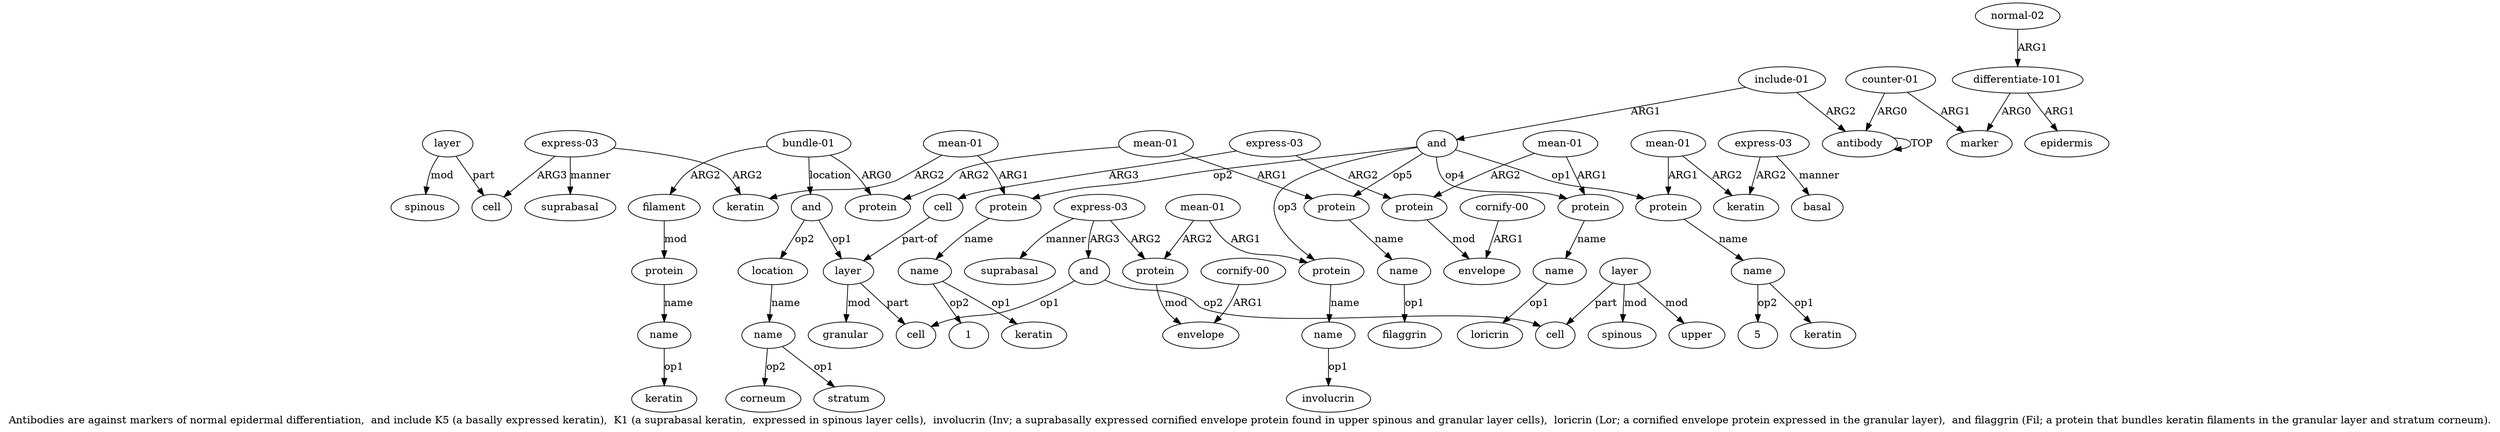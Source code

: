 digraph  {
	graph [label="Antibodies are against markers of normal epidermal differentiation,  and include K5 (a basally expressed keratin),  K1 (a suprabasal \
keratin,  expressed in spinous layer cells),  involucrin (Inv; a suprabasally expressed cornified envelope protein found in upper \
spinous and granular layer cells),  loricrin (Lor; a cornified envelope protein expressed in the granular layer),  and filaggrin (\
Fil; a protein that bundles keratin filaments in the granular layer and stratum corneum)."];
	node [label="\N"];
	a20	 [color=black,
		gold_ind=20,
		gold_label=layer,
		label=layer,
		test_ind=20,
		test_label=layer];
	a21	 [color=black,
		gold_ind=21,
		gold_label=spinous,
		label=spinous,
		test_ind=21,
		test_label=spinous];
	a20 -> a21 [key=0,
	color=black,
	gold_label=mod,
	label=mod,
	test_label=mod];
a19 [color=black,
	gold_ind=19,
	gold_label=cell,
	label=cell,
	test_ind=19,
	test_label=cell];
a20 -> a19 [key=0,
color=black,
gold_label=part,
label=part,
test_label=part];
a22 [color=black,
gold_ind=22,
gold_label=suprabasal,
label=suprabasal,
test_ind=22,
test_label=suprabasal];
a23 [color=black,
gold_ind=23,
gold_label=protein,
label=protein,
test_ind=23,
test_label=protein];
a24 [color=black,
gold_ind=24,
gold_label=name,
label=name,
test_ind=24,
test_label=name];
a23 -> a24 [key=0,
color=black,
gold_label=name,
label=name,
test_label=name];
"a24 involucrin" [color=black,
gold_ind=-1,
gold_label=involucrin,
label=involucrin,
test_ind=-1,
test_label=involucrin];
a24 -> "a24 involucrin" [key=0,
color=black,
gold_label=op1,
label=op1,
test_label=op1];
a25 [color=black,
gold_ind=25,
gold_label="mean-01",
label="mean-01",
test_ind=25,
test_label="mean-01"];
a25 -> a23 [key=0,
color=black,
gold_label=ARG1,
label=ARG1,
test_label=ARG1];
a26 [color=black,
gold_ind=26,
gold_label=protein,
label=protein,
test_ind=26,
test_label=protein];
a25 -> a26 [key=0,
color=black,
gold_label=ARG2,
label=ARG2,
test_label=ARG2];
a27 [color=black,
gold_ind=27,
gold_label=envelope,
label=envelope,
test_ind=27,
test_label=envelope];
a26 -> a27 [key=0,
color=black,
gold_label=mod,
label=mod,
test_label=mod];
a28 [color=black,
gold_ind=28,
gold_label="cornify-00",
label="cornify-00",
test_ind=28,
test_label="cornify-00"];
a28 -> a27 [key=0,
color=black,
gold_label=ARG1,
label=ARG1,
test_label=ARG1];
a29 [color=black,
gold_ind=29,
gold_label="express-03",
label="express-03",
test_ind=29,
test_label="express-03"];
a29 -> a26 [key=0,
color=black,
gold_label=ARG2,
label=ARG2,
test_label=ARG2];
a30 [color=black,
gold_ind=30,
gold_label=and,
label=and,
test_ind=30,
test_label=and];
a29 -> a30 [key=0,
color=black,
gold_label=ARG3,
label=ARG3,
test_label=ARG3];
a38 [color=black,
gold_ind=38,
gold_label=suprabasal,
label=suprabasal,
test_ind=38,
test_label=suprabasal];
a29 -> a38 [key=0,
color=black,
gold_label=manner,
label=manner,
test_label=manner];
a31 [color=black,
gold_ind=31,
gold_label=cell,
label=cell,
test_ind=31,
test_label=cell];
"a15 1" [color=black,
gold_ind=-1,
gold_label=1,
label=1,
test_ind=-1,
test_label=1];
a30 -> a31 [key=0,
color=black,
gold_label=op1,
label=op1,
test_label=op1];
a34 [color=black,
gold_ind=34,
gold_label=cell,
label=cell,
test_ind=34,
test_label=cell];
a30 -> a34 [key=0,
color=black,
gold_label=op2,
label=op2,
test_label=op2];
a37 [color=black,
gold_ind=37,
gold_label=upper,
label=upper,
test_ind=37,
test_label=upper];
a36 [color=black,
gold_ind=36,
gold_label=spinous,
label=spinous,
test_ind=36,
test_label=spinous];
a33 [color=black,
gold_ind=33,
gold_label=granular,
label=granular,
test_ind=33,
test_label=granular];
a35 [color=black,
gold_ind=35,
gold_label=layer,
label=layer,
test_ind=35,
test_label=layer];
a35 -> a37 [key=0,
color=black,
gold_label=mod,
label=mod,
test_label=mod];
a35 -> a36 [key=0,
color=black,
gold_label=mod,
label=mod,
test_label=mod];
a35 -> a34 [key=0,
color=black,
gold_label=part,
label=part,
test_label=part];
"a57 stratum" [color=black,
gold_ind=-1,
gold_label=stratum,
label=stratum,
test_ind=-1,
test_label=stratum];
"a40 loricrin" [color=black,
gold_ind=-1,
gold_label=loricrin,
label=loricrin,
test_ind=-1,
test_label=loricrin];
a51 [color=black,
gold_ind=51,
gold_label="bundle-01",
label="bundle-01",
test_ind=51,
test_label="bundle-01"];
a50 [color=black,
gold_ind=50,
gold_label=protein,
label=protein,
test_ind=50,
test_label=protein];
a51 -> a50 [key=0,
color=black,
gold_label=ARG0,
label=ARG0,
test_label=ARG0];
a52 [color=black,
gold_ind=52,
gold_label=filament,
label=filament,
test_ind=52,
test_label=filament];
a51 -> a52 [key=0,
color=black,
gold_label=ARG2,
label=ARG2,
test_label=ARG2];
a55 [color=black,
gold_ind=55,
gold_label=and,
label=and,
test_ind=55,
test_label=and];
a51 -> a55 [key=0,
color=black,
gold_label=location,
label=location,
test_label=location];
a53 [color=black,
gold_ind=53,
gold_label=protein,
label=protein,
test_ind=53,
test_label=protein];
a54 [color=black,
gold_ind=54,
gold_label=name,
label=name,
test_ind=54,
test_label=name];
a53 -> a54 [key=0,
color=black,
gold_label=name,
label=name,
test_label=name];
a52 -> a53 [key=0,
color=black,
gold_label=mod,
label=mod,
test_label=mod];
a56 [color=black,
gold_ind=56,
gold_label=location,
label=location,
test_ind=56,
test_label=location];
a55 -> a56 [key=0,
color=black,
gold_label=op2,
label=op2,
test_label=op2];
a32 [color=black,
gold_ind=32,
gold_label=layer,
label=layer,
test_ind=32,
test_label=layer];
a55 -> a32 [key=0,
color=black,
gold_label=op1,
label=op1,
test_label=op1];
"a54 keratin" [color=black,
gold_ind=-1,
gold_label=keratin,
label=keratin,
test_ind=-1,
test_label=keratin];
a54 -> "a54 keratin" [key=0,
color=black,
gold_label=op1,
label=op1,
test_label=op1];
a57 [color=black,
gold_ind=57,
gold_label=name,
label=name,
test_ind=57,
test_label=name];
a57 -> "a57 stratum" [key=0,
color=black,
gold_label=op1,
label=op1,
test_label=op1];
"a57 corneum" [color=black,
gold_ind=-1,
gold_label=corneum,
label=corneum,
test_ind=-1,
test_label=corneum];
a57 -> "a57 corneum" [key=0,
color=black,
gold_label=op2,
label=op2,
test_label=op2];
a56 -> a57 [key=0,
color=black,
gold_label=name,
label=name,
test_label=name];
"a15 keratin" [color=black,
gold_ind=-1,
gold_label=keratin,
label=keratin,
test_ind=-1,
test_label=keratin];
"a9 5" [color=black,
gold_ind=-1,
gold_label=5,
label=5,
test_ind=-1,
test_label=5];
a32 -> a31 [key=0,
color=black,
gold_label=part,
label=part,
test_label=part];
a32 -> a33 [key=0,
color=black,
gold_label=mod,
label=mod,
test_label=mod];
a15 [color=black,
gold_ind=15,
gold_label=name,
label=name,
test_ind=15,
test_label=name];
a15 -> "a15 1" [key=0,
color=black,
gold_label=op2,
label=op2,
test_label=op2];
a15 -> "a15 keratin" [key=0,
color=black,
gold_label=op1,
label=op1,
test_label=op1];
a14 [color=black,
gold_ind=14,
gold_label=protein,
label=protein,
test_ind=14,
test_label=protein];
a14 -> a15 [key=0,
color=black,
gold_label=name,
label=name,
test_label=name];
a17 [color=black,
gold_ind=17,
gold_label=keratin,
label=keratin,
test_ind=17,
test_label=keratin];
a16 [color=black,
gold_ind=16,
gold_label="mean-01",
label="mean-01",
test_ind=16,
test_label="mean-01"];
a16 -> a14 [key=0,
color=black,
gold_label=ARG1,
label=ARG1,
test_label=ARG1];
a16 -> a17 [key=0,
color=black,
gold_label=ARG2,
label=ARG2,
test_label=ARG2];
a11 [color=black,
gold_ind=11,
gold_label=keratin,
label=keratin,
test_ind=11,
test_label=keratin];
a10 [color=black,
gold_ind=10,
gold_label="mean-01",
label="mean-01",
test_ind=10,
test_label="mean-01"];
a10 -> a11 [key=0,
color=black,
gold_label=ARG2,
label=ARG2,
test_label=ARG2];
a8 [color=black,
gold_ind=8,
gold_label=protein,
label=protein,
test_ind=8,
test_label=protein];
a10 -> a8 [key=0,
color=black,
gold_label=ARG1,
label=ARG1,
test_label=ARG1];
a13 [color=black,
gold_ind=13,
gold_label=basal,
label=basal,
test_ind=13,
test_label=basal];
a12 [color=black,
gold_ind=12,
gold_label="express-03",
label="express-03",
test_ind=12,
test_label="express-03"];
a12 -> a11 [key=0,
color=black,
gold_label=ARG2,
label=ARG2,
test_label=ARG2];
a12 -> a13 [key=0,
color=black,
gold_label=manner,
label=manner,
test_label=manner];
a39 [color=black,
gold_ind=39,
gold_label=protein,
label=protein,
test_ind=39,
test_label=protein];
a40 [color=black,
gold_ind=40,
gold_label=name,
label=name,
test_ind=40,
test_label=name];
a39 -> a40 [key=0,
color=black,
gold_label=name,
label=name,
test_label=name];
a18 [color=black,
gold_ind=18,
gold_label="express-03",
label="express-03",
test_ind=18,
test_label="express-03"];
a18 -> a22 [key=0,
color=black,
gold_label=manner,
label=manner,
test_label=manner];
a18 -> a17 [key=0,
color=black,
gold_label=ARG2,
label=ARG2,
test_label=ARG2];
a18 -> a19 [key=0,
color=black,
gold_label=ARG3,
label=ARG3,
test_label=ARG3];
a1 [color=black,
gold_ind=1,
gold_label="counter-01",
label="counter-01",
test_ind=1,
test_label="counter-01"];
a0 [color=black,
gold_ind=0,
gold_label=antibody,
label=antibody,
test_ind=0,
test_label=antibody];
a1 -> a0 [key=0,
color=black,
gold_label=ARG0,
label=ARG0,
test_label=ARG0];
a2 [color=black,
gold_ind=2,
gold_label=marker,
label=marker,
test_ind=2,
test_label=marker];
a1 -> a2 [key=0,
color=black,
gold_label=ARG1,
label=ARG1,
test_label=ARG1];
a0 -> a0 [key=0,
color=black,
gold_label=TOP,
label=TOP,
test_label=TOP];
a3 [color=black,
gold_ind=3,
gold_label="differentiate-101",
label="differentiate-101",
test_ind=3,
test_label="differentiate-101"];
a3 -> a2 [key=0,
color=black,
gold_label=ARG0,
label=ARG0,
test_label=ARG0];
a4 [color=black,
gold_ind=4,
gold_label=epidermis,
label=epidermis,
test_ind=4,
test_label=epidermis];
a3 -> a4 [key=0,
color=black,
gold_label=ARG1,
label=ARG1,
test_label=ARG1];
a5 [color=black,
gold_ind=5,
gold_label="normal-02",
label="normal-02",
test_ind=5,
test_label="normal-02"];
a5 -> a3 [key=0,
color=black,
gold_label=ARG1,
label=ARG1,
test_label=ARG1];
a7 [color=black,
gold_ind=7,
gold_label=and,
label=and,
test_ind=7,
test_label=and];
a7 -> a23 [key=0,
color=black,
gold_label=op3,
label=op3,
test_label=op3];
a7 -> a14 [key=0,
color=black,
gold_label=op2,
label=op2,
test_label=op2];
a7 -> a39 [key=0,
color=black,
gold_label=op4,
label=op4,
test_label=op4];
a7 -> a8 [key=0,
color=black,
gold_label=op1,
label=op1,
test_label=op1];
a47 [color=black,
gold_ind=47,
gold_label=protein,
label=protein,
test_ind=47,
test_label=protein];
a7 -> a47 [key=0,
color=black,
gold_label=op5,
label=op5,
test_label=op5];
a6 [color=black,
gold_ind=6,
gold_label="include-01",
label="include-01",
test_ind=6,
test_label="include-01"];
a6 -> a0 [key=0,
color=black,
gold_label=ARG2,
label=ARG2,
test_label=ARG2];
a6 -> a7 [key=0,
color=black,
gold_label=ARG1,
label=ARG1,
test_label=ARG1];
a9 [color=black,
gold_ind=9,
gold_label=name,
label=name,
test_ind=9,
test_label=name];
a9 -> "a9 5" [key=0,
color=black,
gold_label=op2,
label=op2,
test_label=op2];
"a9 keratin" [color=black,
gold_ind=-1,
gold_label=keratin,
label=keratin,
test_ind=-1,
test_label=keratin];
a9 -> "a9 keratin" [key=0,
color=black,
gold_label=op1,
label=op1,
test_label=op1];
a8 -> a9 [key=0,
color=black,
gold_label=name,
label=name,
test_label=name];
"a48 filaggrin" [color=black,
gold_ind=-1,
gold_label=filaggrin,
label=filaggrin,
test_ind=-1,
test_label=filaggrin];
a46 [color=black,
gold_ind=46,
gold_label=cell,
label=cell,
test_ind=46,
test_label=cell];
a46 -> a32 [key=0,
color=black,
gold_label="part-of",
label="part-of",
test_label="part-of"];
a48 [color=black,
gold_ind=48,
gold_label=name,
label=name,
test_ind=48,
test_label=name];
a47 -> a48 [key=0,
color=black,
gold_label=name,
label=name,
test_label=name];
a44 [color=black,
gold_ind=44,
gold_label="cornify-00",
label="cornify-00",
test_ind=44,
test_label="cornify-00"];
a43 [color=black,
gold_ind=43,
gold_label=envelope,
label=envelope,
test_ind=43,
test_label=envelope];
a44 -> a43 [key=0,
color=black,
gold_label=ARG1,
label=ARG1,
test_label=ARG1];
a45 [color=black,
gold_ind=45,
gold_label="express-03",
label="express-03",
test_ind=45,
test_label="express-03"];
a45 -> a46 [key=0,
color=black,
gold_label=ARG3,
label=ARG3,
test_label=ARG3];
a42 [color=black,
gold_ind=42,
gold_label=protein,
label=protein,
test_ind=42,
test_label=protein];
a45 -> a42 [key=0,
color=black,
gold_label=ARG2,
label=ARG2,
test_label=ARG2];
a42 -> a43 [key=0,
color=black,
gold_label=mod,
label=mod,
test_label=mod];
a40 -> "a40 loricrin" [key=0,
color=black,
gold_label=op1,
label=op1,
test_label=op1];
a41 [color=black,
gold_ind=41,
gold_label="mean-01",
label="mean-01",
test_ind=41,
test_label="mean-01"];
a41 -> a39 [key=0,
color=black,
gold_label=ARG1,
label=ARG1,
test_label=ARG1];
a41 -> a42 [key=0,
color=black,
gold_label=ARG2,
label=ARG2,
test_label=ARG2];
a48 -> "a48 filaggrin" [key=0,
color=black,
gold_label=op1,
label=op1,
test_label=op1];
a49 [color=black,
gold_ind=49,
gold_label="mean-01",
label="mean-01",
test_ind=49,
test_label="mean-01"];
a49 -> a50 [key=0,
color=black,
gold_label=ARG2,
label=ARG2,
test_label=ARG2];
a49 -> a47 [key=0,
color=black,
gold_label=ARG1,
label=ARG1,
test_label=ARG1];
}
